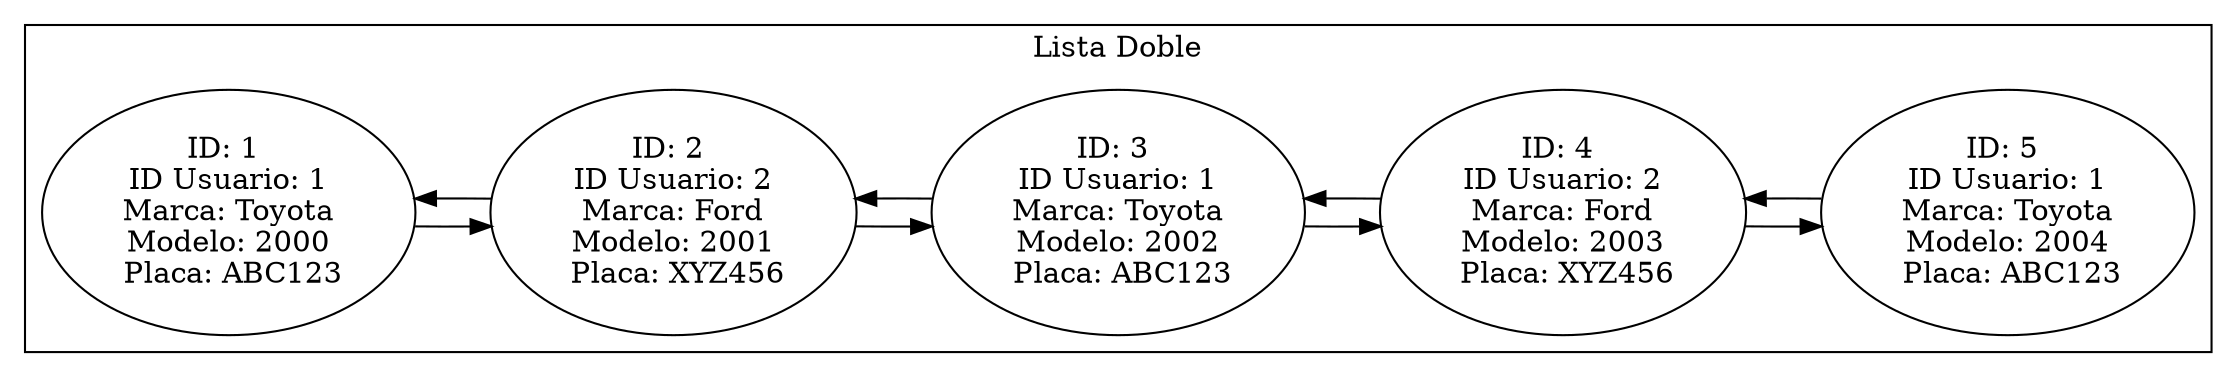 digraph G {
    node [shape=ellipse];
    rankdir=LR;
    subgraph cluster_0 {
        label = "Lista Doble";
        n0 [label = "ID: 1 \n ID Usuario: 1 \n Marca: Toyota \n Modelo: 2000 \n Placa: ABC123"];
        n1 [label = "ID: 2 \n ID Usuario: 2 \n Marca: Ford \n Modelo: 2001 \n Placa: XYZ456"];
        n2 [label = "ID: 3 \n ID Usuario: 1 \n Marca: Toyota \n Modelo: 2002 \n Placa: ABC123"];
        n3 [label = "ID: 4 \n ID Usuario: 2 \n Marca: Ford \n Modelo: 2003 \n Placa: XYZ456"];
        n4 [label = "ID: 5 \n ID Usuario: 1 \n Marca: Toyota \n Modelo: 2004 \n Placa: ABC123"];
        n0 -> n1;
        n1 -> n0;
        n1 -> n2;
        n2 -> n1;
        n2 -> n3;
        n3 -> n2;
        n3 -> n4;
        n4 -> n3;
    }
}
